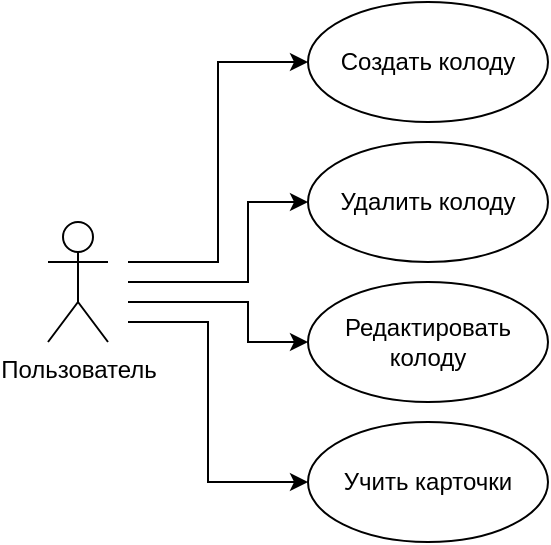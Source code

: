 <mxfile version="14.8.1" type="device"><diagram id="cbZbPDu-J3HmVjPHzvHd" name="Page-1"><mxGraphModel dx="1185" dy="662" grid="1" gridSize="10" guides="1" tooltips="1" connect="1" arrows="1" fold="1" page="1" pageScale="1" pageWidth="827" pageHeight="1169" math="0" shadow="0"><root><mxCell id="0"/><mxCell id="1" parent="0"/><mxCell id="MZnDFuAUPzyR5qgHDN7a-7" style="edgeStyle=orthogonalEdgeStyle;rounded=0;orthogonalLoop=1;jettySize=auto;html=1;entryX=0;entryY=0.5;entryDx=0;entryDy=0;" edge="1" parent="1" target="MZnDFuAUPzyR5qgHDN7a-2"><mxGeometry relative="1" as="geometry"><mxPoint x="310" y="120" as="targetPoint"/><mxPoint x="250" y="170" as="sourcePoint"/><Array as="points"><mxPoint x="250" y="170"/><mxPoint x="295" y="170"/><mxPoint x="295" y="70"/></Array></mxGeometry></mxCell><mxCell id="MZnDFuAUPzyR5qgHDN7a-8" style="edgeStyle=orthogonalEdgeStyle;rounded=0;orthogonalLoop=1;jettySize=auto;html=1;" edge="1" parent="1" target="MZnDFuAUPzyR5qgHDN7a-3"><mxGeometry relative="1" as="geometry"><mxPoint x="250" y="180" as="sourcePoint"/><Array as="points"><mxPoint x="250" y="180"/><mxPoint x="310" y="180"/><mxPoint x="310" y="140"/></Array></mxGeometry></mxCell><mxCell id="MZnDFuAUPzyR5qgHDN7a-9" style="edgeStyle=orthogonalEdgeStyle;rounded=0;orthogonalLoop=1;jettySize=auto;html=1;entryX=0;entryY=0.5;entryDx=0;entryDy=0;" edge="1" parent="1" target="MZnDFuAUPzyR5qgHDN7a-4"><mxGeometry relative="1" as="geometry"><mxPoint x="250" y="190" as="sourcePoint"/><Array as="points"><mxPoint x="310" y="190"/><mxPoint x="310" y="210"/></Array></mxGeometry></mxCell><mxCell id="MZnDFuAUPzyR5qgHDN7a-10" style="edgeStyle=orthogonalEdgeStyle;rounded=0;orthogonalLoop=1;jettySize=auto;html=1;entryX=0;entryY=0.5;entryDx=0;entryDy=0;" edge="1" parent="1" target="MZnDFuAUPzyR5qgHDN7a-6"><mxGeometry relative="1" as="geometry"><mxPoint x="250" y="200" as="sourcePoint"/><Array as="points"><mxPoint x="290" y="200"/><mxPoint x="290" y="280"/></Array></mxGeometry></mxCell><mxCell id="MZnDFuAUPzyR5qgHDN7a-1" value="Пользователь" style="shape=umlActor;verticalLabelPosition=bottom;verticalAlign=top;html=1;outlineConnect=0;" vertex="1" parent="1"><mxGeometry x="210" y="150" width="30" height="60" as="geometry"/></mxCell><mxCell id="MZnDFuAUPzyR5qgHDN7a-2" value="Создать колоду" style="ellipse;whiteSpace=wrap;html=1;" vertex="1" parent="1"><mxGeometry x="340" y="40" width="120" height="60" as="geometry"/></mxCell><mxCell id="MZnDFuAUPzyR5qgHDN7a-3" value="Удалить колоду" style="ellipse;whiteSpace=wrap;html=1;" vertex="1" parent="1"><mxGeometry x="340" y="110" width="120" height="60" as="geometry"/></mxCell><mxCell id="MZnDFuAUPzyR5qgHDN7a-4" value="Редактировать колоду" style="ellipse;whiteSpace=wrap;html=1;" vertex="1" parent="1"><mxGeometry x="340" y="180" width="120" height="60" as="geometry"/></mxCell><mxCell id="MZnDFuAUPzyR5qgHDN7a-6" value="Учить карточки" style="ellipse;whiteSpace=wrap;html=1;" vertex="1" parent="1"><mxGeometry x="340" y="250" width="120" height="60" as="geometry"/></mxCell></root></mxGraphModel></diagram></mxfile>